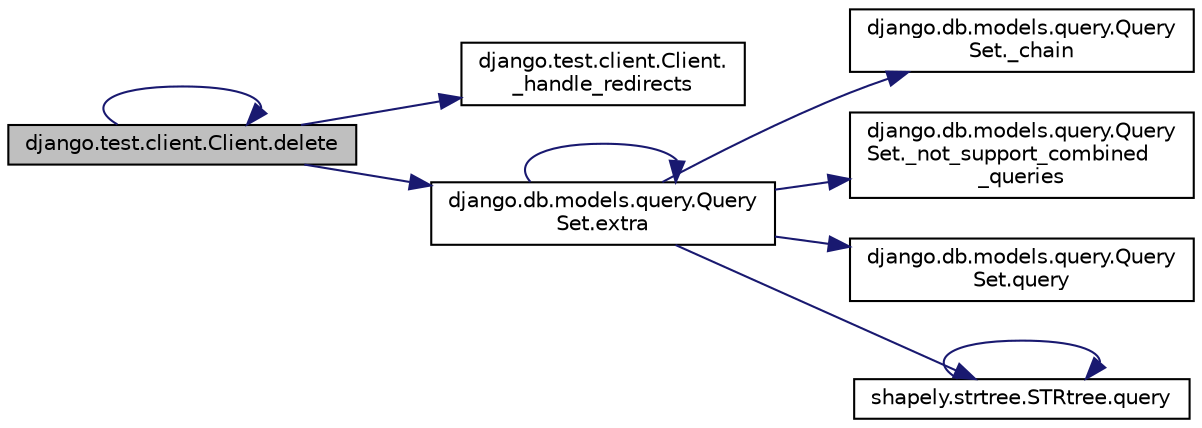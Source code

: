 digraph "django.test.client.Client.delete"
{
 // LATEX_PDF_SIZE
  edge [fontname="Helvetica",fontsize="10",labelfontname="Helvetica",labelfontsize="10"];
  node [fontname="Helvetica",fontsize="10",shape=record];
  rankdir="LR";
  Node1 [label="django.test.client.Client.delete",height=0.2,width=0.4,color="black", fillcolor="grey75", style="filled", fontcolor="black",tooltip=" "];
  Node1 -> Node2 [color="midnightblue",fontsize="10",style="solid",fontname="Helvetica"];
  Node2 [label="django.test.client.Client.\l_handle_redirects",height=0.2,width=0.4,color="black", fillcolor="white", style="filled",URL="$d2/d2e/classdjango_1_1test_1_1client_1_1_client.html#a06374d6a7dfc24007b154be9ef296063",tooltip=" "];
  Node1 -> Node1 [color="midnightblue",fontsize="10",style="solid",fontname="Helvetica"];
  Node1 -> Node3 [color="midnightblue",fontsize="10",style="solid",fontname="Helvetica"];
  Node3 [label="django.db.models.query.Query\lSet.extra",height=0.2,width=0.4,color="black", fillcolor="white", style="filled",URL="$dd/d94/classdjango_1_1db_1_1models_1_1query_1_1_query_set.html#a1405bbe85d19b17ccd4c18090c8785a4",tooltip=" "];
  Node3 -> Node4 [color="midnightblue",fontsize="10",style="solid",fontname="Helvetica"];
  Node4 [label="django.db.models.query.Query\lSet._chain",height=0.2,width=0.4,color="black", fillcolor="white", style="filled",URL="$dd/d94/classdjango_1_1db_1_1models_1_1query_1_1_query_set.html#a7e1b5806921e30da5ca203c9d1d4c2d5",tooltip=" "];
  Node3 -> Node5 [color="midnightblue",fontsize="10",style="solid",fontname="Helvetica"];
  Node5 [label="django.db.models.query.Query\lSet._not_support_combined\l_queries",height=0.2,width=0.4,color="black", fillcolor="white", style="filled",URL="$dd/d94/classdjango_1_1db_1_1models_1_1query_1_1_query_set.html#a861c2ecefc16eb29d7ad4e326ac03fe3",tooltip=" "];
  Node3 -> Node3 [color="midnightblue",fontsize="10",style="solid",fontname="Helvetica"];
  Node3 -> Node6 [color="midnightblue",fontsize="10",style="solid",fontname="Helvetica"];
  Node6 [label="django.db.models.query.Query\lSet.query",height=0.2,width=0.4,color="black", fillcolor="white", style="filled",URL="$dd/d94/classdjango_1_1db_1_1models_1_1query_1_1_query_set.html#a122ab2492eab3285ee368fba53d18a13",tooltip=" "];
  Node3 -> Node7 [color="midnightblue",fontsize="10",style="solid",fontname="Helvetica"];
  Node7 [label="shapely.strtree.STRtree.query",height=0.2,width=0.4,color="black", fillcolor="white", style="filled",URL="$de/dd0/classshapely_1_1strtree_1_1_s_t_rtree.html#a36091f1859b35aa145800837553ec921",tooltip=" "];
  Node7 -> Node7 [color="midnightblue",fontsize="10",style="solid",fontname="Helvetica"];
}

